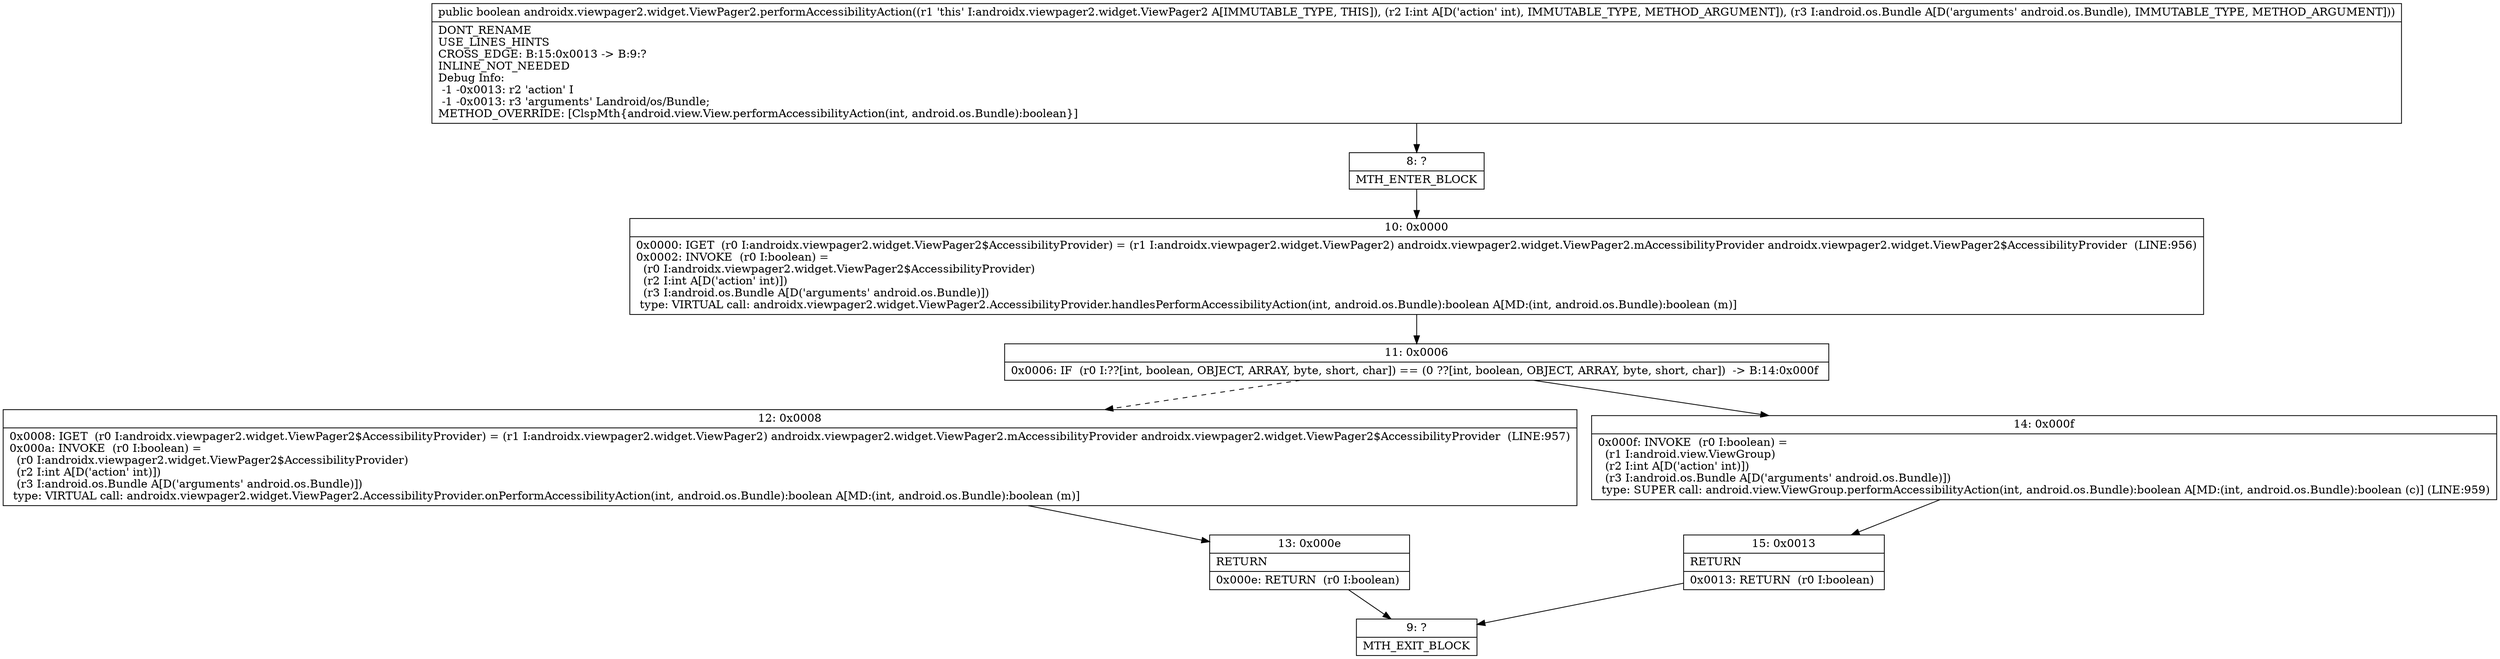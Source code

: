 digraph "CFG forandroidx.viewpager2.widget.ViewPager2.performAccessibilityAction(ILandroid\/os\/Bundle;)Z" {
Node_8 [shape=record,label="{8\:\ ?|MTH_ENTER_BLOCK\l}"];
Node_10 [shape=record,label="{10\:\ 0x0000|0x0000: IGET  (r0 I:androidx.viewpager2.widget.ViewPager2$AccessibilityProvider) = (r1 I:androidx.viewpager2.widget.ViewPager2) androidx.viewpager2.widget.ViewPager2.mAccessibilityProvider androidx.viewpager2.widget.ViewPager2$AccessibilityProvider  (LINE:956)\l0x0002: INVOKE  (r0 I:boolean) = \l  (r0 I:androidx.viewpager2.widget.ViewPager2$AccessibilityProvider)\l  (r2 I:int A[D('action' int)])\l  (r3 I:android.os.Bundle A[D('arguments' android.os.Bundle)])\l type: VIRTUAL call: androidx.viewpager2.widget.ViewPager2.AccessibilityProvider.handlesPerformAccessibilityAction(int, android.os.Bundle):boolean A[MD:(int, android.os.Bundle):boolean (m)]\l}"];
Node_11 [shape=record,label="{11\:\ 0x0006|0x0006: IF  (r0 I:??[int, boolean, OBJECT, ARRAY, byte, short, char]) == (0 ??[int, boolean, OBJECT, ARRAY, byte, short, char])  \-\> B:14:0x000f \l}"];
Node_12 [shape=record,label="{12\:\ 0x0008|0x0008: IGET  (r0 I:androidx.viewpager2.widget.ViewPager2$AccessibilityProvider) = (r1 I:androidx.viewpager2.widget.ViewPager2) androidx.viewpager2.widget.ViewPager2.mAccessibilityProvider androidx.viewpager2.widget.ViewPager2$AccessibilityProvider  (LINE:957)\l0x000a: INVOKE  (r0 I:boolean) = \l  (r0 I:androidx.viewpager2.widget.ViewPager2$AccessibilityProvider)\l  (r2 I:int A[D('action' int)])\l  (r3 I:android.os.Bundle A[D('arguments' android.os.Bundle)])\l type: VIRTUAL call: androidx.viewpager2.widget.ViewPager2.AccessibilityProvider.onPerformAccessibilityAction(int, android.os.Bundle):boolean A[MD:(int, android.os.Bundle):boolean (m)]\l}"];
Node_13 [shape=record,label="{13\:\ 0x000e|RETURN\l|0x000e: RETURN  (r0 I:boolean) \l}"];
Node_9 [shape=record,label="{9\:\ ?|MTH_EXIT_BLOCK\l}"];
Node_14 [shape=record,label="{14\:\ 0x000f|0x000f: INVOKE  (r0 I:boolean) = \l  (r1 I:android.view.ViewGroup)\l  (r2 I:int A[D('action' int)])\l  (r3 I:android.os.Bundle A[D('arguments' android.os.Bundle)])\l type: SUPER call: android.view.ViewGroup.performAccessibilityAction(int, android.os.Bundle):boolean A[MD:(int, android.os.Bundle):boolean (c)] (LINE:959)\l}"];
Node_15 [shape=record,label="{15\:\ 0x0013|RETURN\l|0x0013: RETURN  (r0 I:boolean) \l}"];
MethodNode[shape=record,label="{public boolean androidx.viewpager2.widget.ViewPager2.performAccessibilityAction((r1 'this' I:androidx.viewpager2.widget.ViewPager2 A[IMMUTABLE_TYPE, THIS]), (r2 I:int A[D('action' int), IMMUTABLE_TYPE, METHOD_ARGUMENT]), (r3 I:android.os.Bundle A[D('arguments' android.os.Bundle), IMMUTABLE_TYPE, METHOD_ARGUMENT]))  | DONT_RENAME\lUSE_LINES_HINTS\lCROSS_EDGE: B:15:0x0013 \-\> B:9:?\lINLINE_NOT_NEEDED\lDebug Info:\l  \-1 \-0x0013: r2 'action' I\l  \-1 \-0x0013: r3 'arguments' Landroid\/os\/Bundle;\lMETHOD_OVERRIDE: [ClspMth\{android.view.View.performAccessibilityAction(int, android.os.Bundle):boolean\}]\l}"];
MethodNode -> Node_8;Node_8 -> Node_10;
Node_10 -> Node_11;
Node_11 -> Node_12[style=dashed];
Node_11 -> Node_14;
Node_12 -> Node_13;
Node_13 -> Node_9;
Node_14 -> Node_15;
Node_15 -> Node_9;
}

